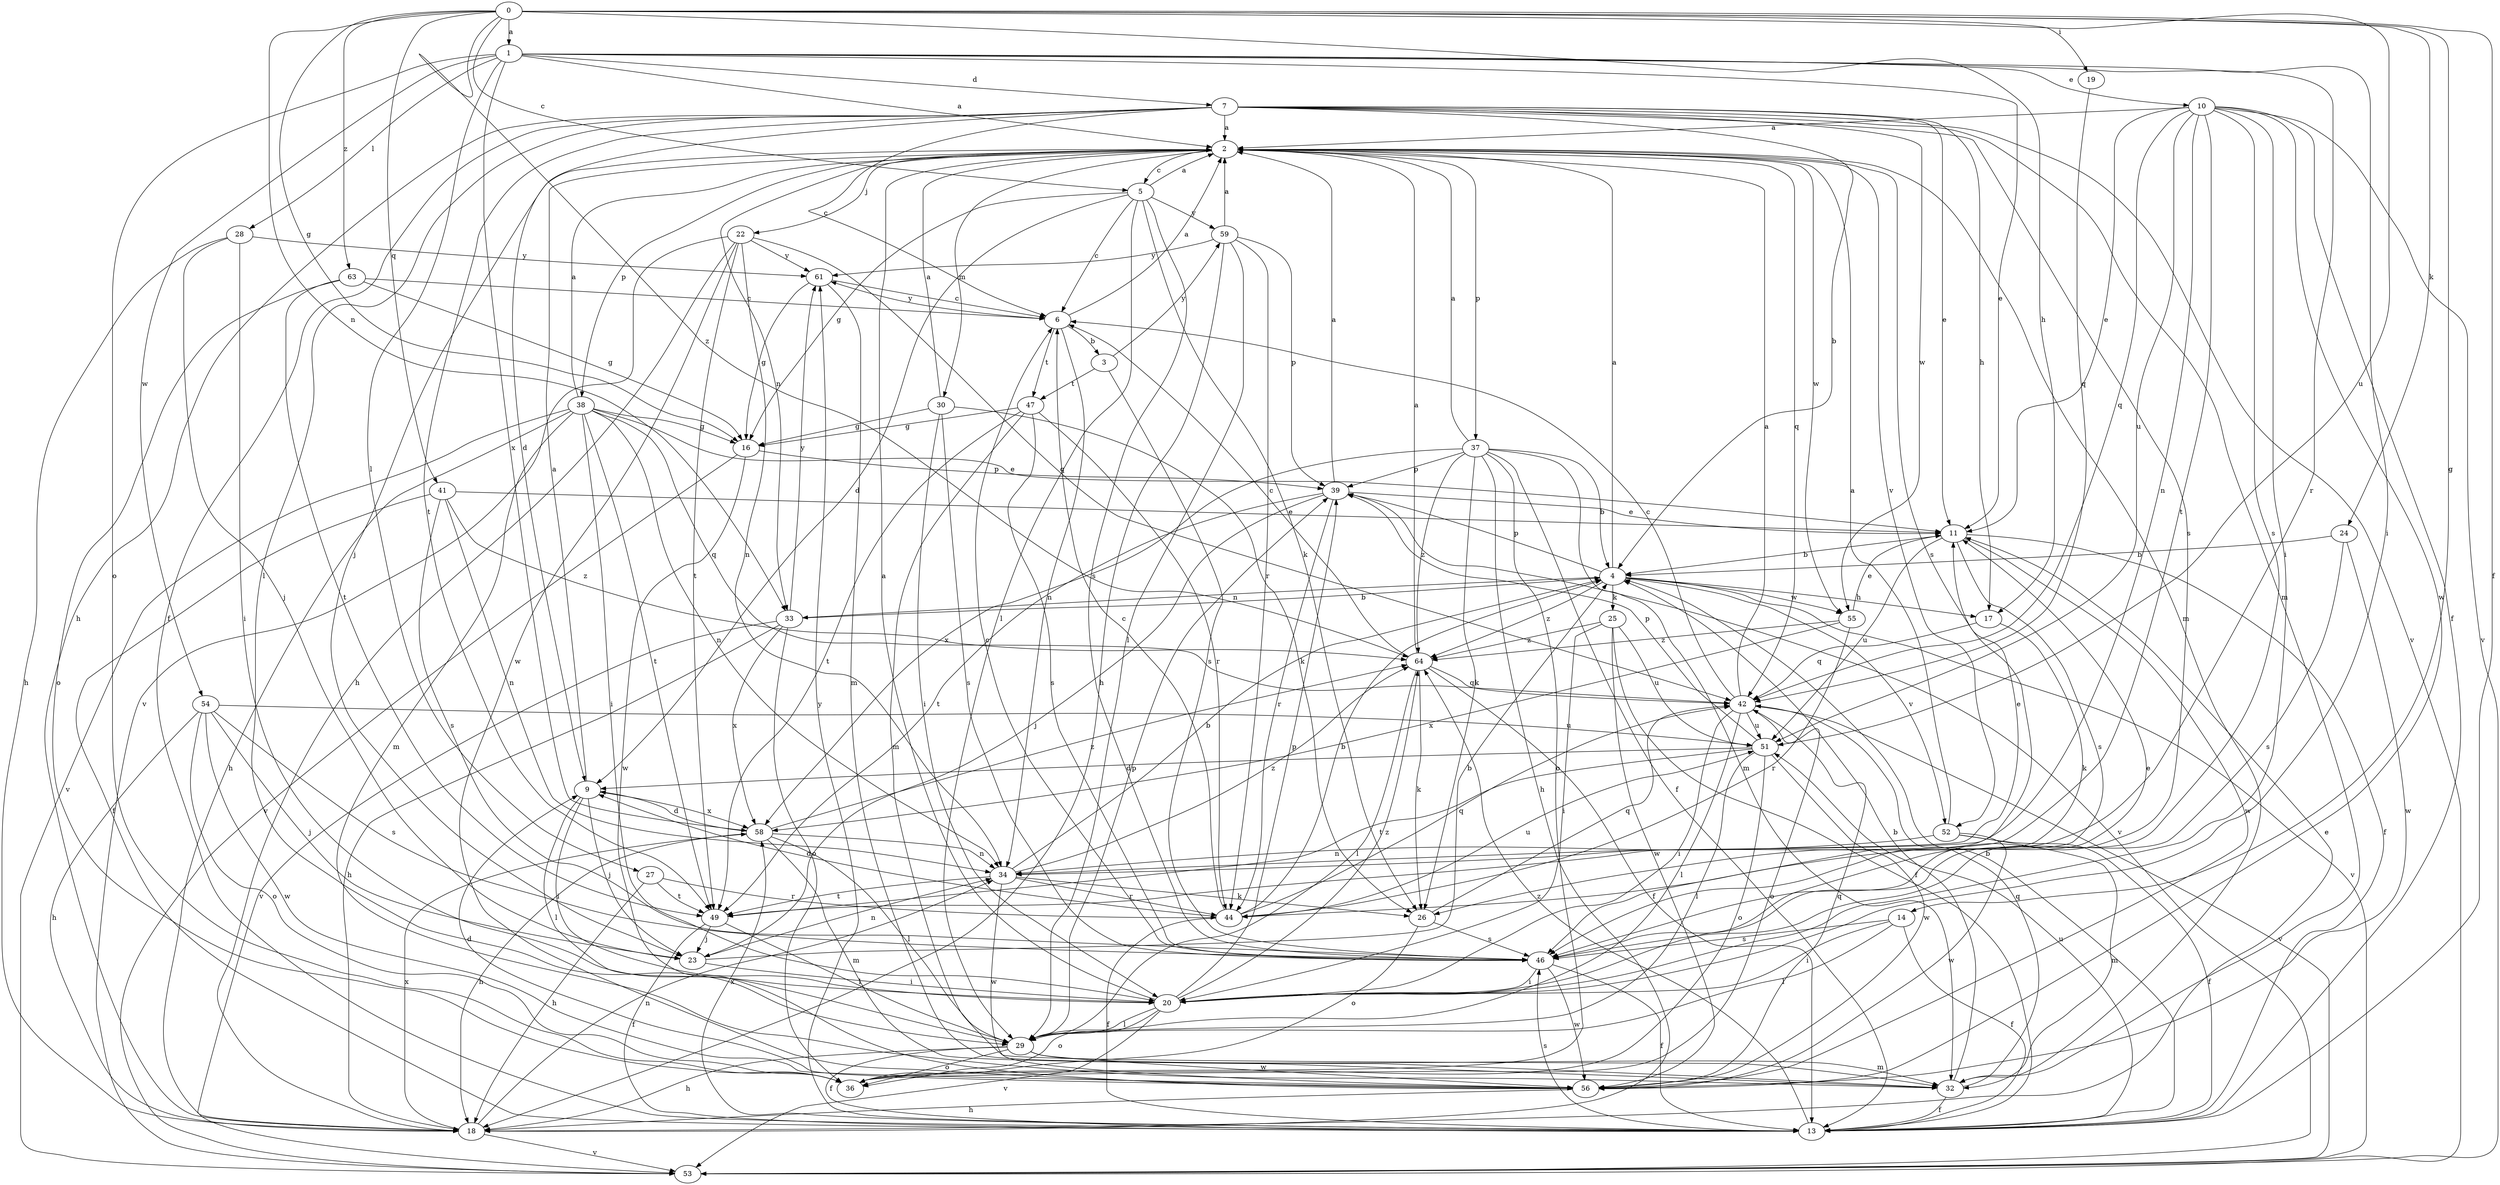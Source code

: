 strict digraph  {
0;
1;
2;
3;
4;
5;
6;
7;
9;
10;
11;
13;
14;
16;
17;
18;
19;
20;
22;
23;
24;
25;
26;
27;
28;
29;
30;
32;
33;
34;
36;
37;
38;
39;
41;
42;
44;
46;
47;
49;
51;
52;
53;
54;
55;
56;
58;
59;
61;
63;
64;
0 -> 1  [label=a];
0 -> 5  [label=c];
0 -> 13  [label=f];
0 -> 14  [label=g];
0 -> 16  [label=g];
0 -> 17  [label=h];
0 -> 19  [label=i];
0 -> 24  [label=k];
0 -> 33  [label=n];
0 -> 41  [label=q];
0 -> 51  [label=u];
0 -> 63  [label=z];
0 -> 64  [label=z];
1 -> 2  [label=a];
1 -> 7  [label=d];
1 -> 10  [label=e];
1 -> 11  [label=e];
1 -> 20  [label=i];
1 -> 27  [label=l];
1 -> 28  [label=l];
1 -> 36  [label=o];
1 -> 44  [label=r];
1 -> 54  [label=w];
1 -> 58  [label=x];
2 -> 5  [label=c];
2 -> 22  [label=j];
2 -> 23  [label=j];
2 -> 30  [label=m];
2 -> 32  [label=m];
2 -> 33  [label=n];
2 -> 37  [label=p];
2 -> 38  [label=p];
2 -> 42  [label=q];
2 -> 46  [label=s];
2 -> 52  [label=v];
2 -> 55  [label=w];
3 -> 46  [label=s];
3 -> 47  [label=t];
3 -> 59  [label=y];
4 -> 2  [label=a];
4 -> 17  [label=h];
4 -> 25  [label=k];
4 -> 33  [label=n];
4 -> 39  [label=p];
4 -> 52  [label=v];
4 -> 53  [label=v];
4 -> 55  [label=w];
4 -> 64  [label=z];
5 -> 2  [label=a];
5 -> 6  [label=c];
5 -> 9  [label=d];
5 -> 16  [label=g];
5 -> 26  [label=k];
5 -> 29  [label=l];
5 -> 46  [label=s];
5 -> 59  [label=y];
6 -> 2  [label=a];
6 -> 3  [label=b];
6 -> 34  [label=n];
6 -> 47  [label=t];
6 -> 61  [label=y];
7 -> 2  [label=a];
7 -> 4  [label=b];
7 -> 6  [label=c];
7 -> 9  [label=d];
7 -> 11  [label=e];
7 -> 13  [label=f];
7 -> 17  [label=h];
7 -> 18  [label=h];
7 -> 29  [label=l];
7 -> 32  [label=m];
7 -> 46  [label=s];
7 -> 49  [label=t];
7 -> 53  [label=v];
7 -> 55  [label=w];
9 -> 2  [label=a];
9 -> 20  [label=i];
9 -> 23  [label=j];
9 -> 29  [label=l];
9 -> 58  [label=x];
10 -> 2  [label=a];
10 -> 11  [label=e];
10 -> 13  [label=f];
10 -> 20  [label=i];
10 -> 34  [label=n];
10 -> 42  [label=q];
10 -> 46  [label=s];
10 -> 49  [label=t];
10 -> 51  [label=u];
10 -> 53  [label=v];
10 -> 56  [label=w];
11 -> 4  [label=b];
11 -> 13  [label=f];
11 -> 46  [label=s];
11 -> 51  [label=u];
11 -> 56  [label=w];
13 -> 4  [label=b];
13 -> 46  [label=s];
13 -> 51  [label=u];
13 -> 58  [label=x];
13 -> 61  [label=y];
13 -> 64  [label=z];
14 -> 13  [label=f];
14 -> 20  [label=i];
14 -> 29  [label=l];
14 -> 46  [label=s];
16 -> 39  [label=p];
16 -> 53  [label=v];
16 -> 56  [label=w];
17 -> 26  [label=k];
17 -> 42  [label=q];
18 -> 11  [label=e];
18 -> 34  [label=n];
18 -> 53  [label=v];
18 -> 58  [label=x];
19 -> 42  [label=q];
20 -> 2  [label=a];
20 -> 11  [label=e];
20 -> 29  [label=l];
20 -> 36  [label=o];
20 -> 39  [label=p];
20 -> 53  [label=v];
20 -> 64  [label=z];
22 -> 18  [label=h];
22 -> 34  [label=n];
22 -> 42  [label=q];
22 -> 49  [label=t];
22 -> 53  [label=v];
22 -> 56  [label=w];
22 -> 61  [label=y];
23 -> 4  [label=b];
23 -> 20  [label=i];
23 -> 34  [label=n];
24 -> 4  [label=b];
24 -> 46  [label=s];
24 -> 56  [label=w];
25 -> 13  [label=f];
25 -> 20  [label=i];
25 -> 51  [label=u];
25 -> 56  [label=w];
25 -> 64  [label=z];
26 -> 36  [label=o];
26 -> 42  [label=q];
26 -> 46  [label=s];
27 -> 18  [label=h];
27 -> 44  [label=r];
27 -> 49  [label=t];
28 -> 18  [label=h];
28 -> 20  [label=i];
28 -> 23  [label=j];
28 -> 61  [label=y];
29 -> 13  [label=f];
29 -> 18  [label=h];
29 -> 32  [label=m];
29 -> 36  [label=o];
29 -> 39  [label=p];
29 -> 56  [label=w];
30 -> 2  [label=a];
30 -> 16  [label=g];
30 -> 20  [label=i];
30 -> 26  [label=k];
30 -> 46  [label=s];
32 -> 4  [label=b];
32 -> 13  [label=f];
32 -> 42  [label=q];
33 -> 4  [label=b];
33 -> 18  [label=h];
33 -> 36  [label=o];
33 -> 53  [label=v];
33 -> 58  [label=x];
33 -> 61  [label=y];
34 -> 4  [label=b];
34 -> 11  [label=e];
34 -> 26  [label=k];
34 -> 44  [label=r];
34 -> 49  [label=t];
34 -> 56  [label=w];
34 -> 64  [label=z];
37 -> 2  [label=a];
37 -> 4  [label=b];
37 -> 13  [label=f];
37 -> 18  [label=h];
37 -> 26  [label=k];
37 -> 32  [label=m];
37 -> 36  [label=o];
37 -> 39  [label=p];
37 -> 58  [label=x];
37 -> 64  [label=z];
38 -> 2  [label=a];
38 -> 11  [label=e];
38 -> 16  [label=g];
38 -> 18  [label=h];
38 -> 20  [label=i];
38 -> 32  [label=m];
38 -> 34  [label=n];
38 -> 42  [label=q];
38 -> 49  [label=t];
38 -> 53  [label=v];
39 -> 2  [label=a];
39 -> 11  [label=e];
39 -> 23  [label=j];
39 -> 44  [label=r];
39 -> 49  [label=t];
39 -> 53  [label=v];
41 -> 11  [label=e];
41 -> 13  [label=f];
41 -> 34  [label=n];
41 -> 46  [label=s];
41 -> 64  [label=z];
42 -> 2  [label=a];
42 -> 6  [label=c];
42 -> 20  [label=i];
42 -> 29  [label=l];
42 -> 36  [label=o];
42 -> 51  [label=u];
42 -> 53  [label=v];
44 -> 4  [label=b];
44 -> 6  [label=c];
44 -> 9  [label=d];
44 -> 13  [label=f];
44 -> 42  [label=q];
44 -> 51  [label=u];
46 -> 6  [label=c];
46 -> 13  [label=f];
46 -> 20  [label=i];
46 -> 56  [label=w];
47 -> 16  [label=g];
47 -> 32  [label=m];
47 -> 44  [label=r];
47 -> 46  [label=s];
47 -> 49  [label=t];
49 -> 13  [label=f];
49 -> 23  [label=j];
49 -> 29  [label=l];
51 -> 9  [label=d];
51 -> 29  [label=l];
51 -> 36  [label=o];
51 -> 39  [label=p];
51 -> 49  [label=t];
51 -> 56  [label=w];
52 -> 2  [label=a];
52 -> 13  [label=f];
52 -> 32  [label=m];
52 -> 34  [label=n];
52 -> 56  [label=w];
54 -> 18  [label=h];
54 -> 23  [label=j];
54 -> 36  [label=o];
54 -> 46  [label=s];
54 -> 51  [label=u];
54 -> 56  [label=w];
55 -> 11  [label=e];
55 -> 44  [label=r];
55 -> 58  [label=x];
55 -> 64  [label=z];
56 -> 9  [label=d];
56 -> 18  [label=h];
56 -> 42  [label=q];
58 -> 9  [label=d];
58 -> 18  [label=h];
58 -> 29  [label=l];
58 -> 32  [label=m];
58 -> 34  [label=n];
58 -> 64  [label=z];
59 -> 2  [label=a];
59 -> 18  [label=h];
59 -> 29  [label=l];
59 -> 39  [label=p];
59 -> 44  [label=r];
59 -> 61  [label=y];
61 -> 6  [label=c];
61 -> 16  [label=g];
61 -> 32  [label=m];
63 -> 6  [label=c];
63 -> 16  [label=g];
63 -> 36  [label=o];
63 -> 49  [label=t];
64 -> 2  [label=a];
64 -> 6  [label=c];
64 -> 13  [label=f];
64 -> 26  [label=k];
64 -> 29  [label=l];
64 -> 42  [label=q];
}
